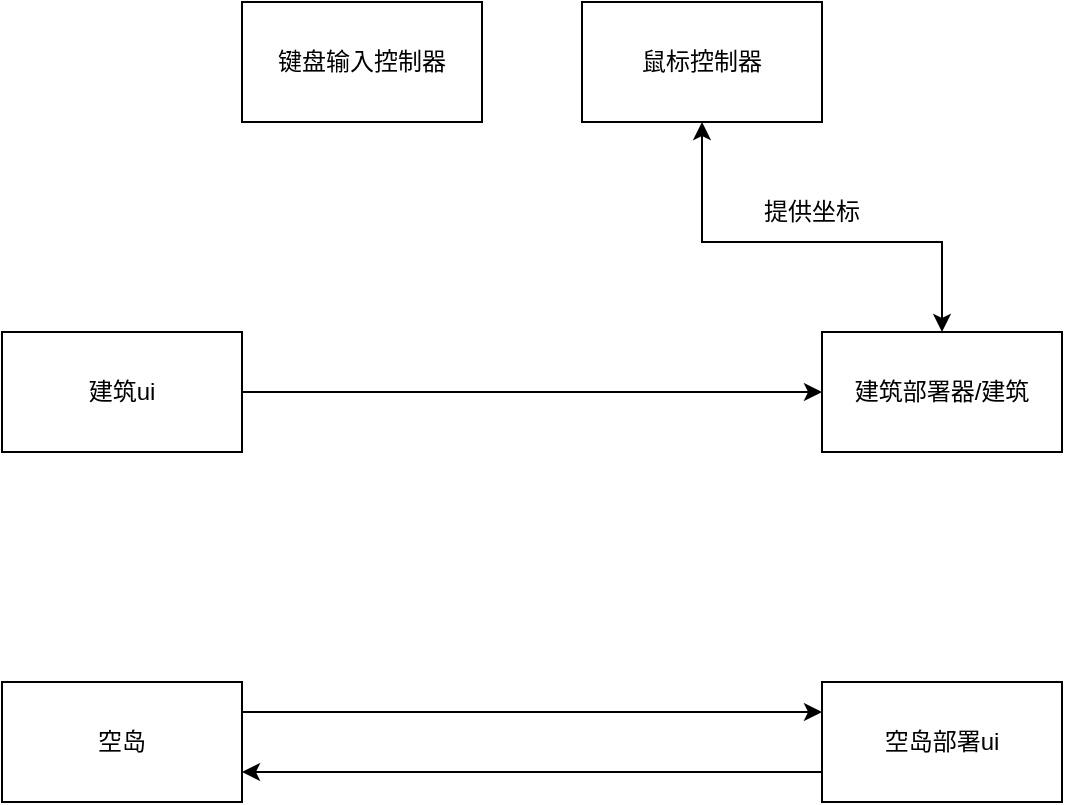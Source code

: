 <mxfile version="22.0.4" type="github">
  <diagram name="第 1 页" id="jvzoNOqtIQZwXLVlRyVT">
    <mxGraphModel dx="2074" dy="1110" grid="1" gridSize="10" guides="1" tooltips="1" connect="1" arrows="1" fold="1" page="1" pageScale="1" pageWidth="1169" pageHeight="1654" math="0" shadow="0">
      <root>
        <mxCell id="0" />
        <mxCell id="1" parent="0" />
        <mxCell id="5YAuUr7-EFnRyluyOnAY-1" value="键盘输入控制器" style="rounded=0;whiteSpace=wrap;html=1;" vertex="1" parent="1">
          <mxGeometry x="270" y="70" width="120" height="60" as="geometry" />
        </mxCell>
        <mxCell id="5YAuUr7-EFnRyluyOnAY-2" value="鼠标控制器" style="rounded=0;whiteSpace=wrap;html=1;" vertex="1" parent="1">
          <mxGeometry x="440" y="70" width="120" height="60" as="geometry" />
        </mxCell>
        <mxCell id="5YAuUr7-EFnRyluyOnAY-3" value="建筑ui" style="rounded=0;whiteSpace=wrap;html=1;" vertex="1" parent="1">
          <mxGeometry x="150" y="235" width="120" height="60" as="geometry" />
        </mxCell>
        <mxCell id="5YAuUr7-EFnRyluyOnAY-10" value="" style="edgeStyle=orthogonalEdgeStyle;rounded=0;orthogonalLoop=1;jettySize=auto;html=1;exitX=1;exitY=0.25;exitDx=0;exitDy=0;entryX=0;entryY=0.25;entryDx=0;entryDy=0;" edge="1" parent="1" source="5YAuUr7-EFnRyluyOnAY-5" target="5YAuUr7-EFnRyluyOnAY-9">
          <mxGeometry relative="1" as="geometry" />
        </mxCell>
        <mxCell id="5YAuUr7-EFnRyluyOnAY-5" value="空岛" style="rounded=0;whiteSpace=wrap;html=1;" vertex="1" parent="1">
          <mxGeometry x="150" y="410" width="120" height="60" as="geometry" />
        </mxCell>
        <mxCell id="5YAuUr7-EFnRyluyOnAY-6" value="建筑部署器/建筑" style="rounded=0;whiteSpace=wrap;html=1;" vertex="1" parent="1">
          <mxGeometry x="560" y="235" width="120" height="60" as="geometry" />
        </mxCell>
        <mxCell id="5YAuUr7-EFnRyluyOnAY-7" value="" style="endArrow=classic;html=1;rounded=0;exitX=1;exitY=0.5;exitDx=0;exitDy=0;entryX=0;entryY=0.5;entryDx=0;entryDy=0;" edge="1" parent="1" source="5YAuUr7-EFnRyluyOnAY-3" target="5YAuUr7-EFnRyluyOnAY-6">
          <mxGeometry width="50" height="50" relative="1" as="geometry">
            <mxPoint x="680" y="580" as="sourcePoint" />
            <mxPoint x="730" y="530" as="targetPoint" />
          </mxGeometry>
        </mxCell>
        <mxCell id="5YAuUr7-EFnRyluyOnAY-9" value="空岛部署ui" style="whiteSpace=wrap;html=1;rounded=0;" vertex="1" parent="1">
          <mxGeometry x="560" y="410" width="120" height="60" as="geometry" />
        </mxCell>
        <mxCell id="5YAuUr7-EFnRyluyOnAY-14" value="" style="endArrow=classic;html=1;rounded=0;exitX=0;exitY=0.75;exitDx=0;exitDy=0;entryX=1;entryY=0.75;entryDx=0;entryDy=0;" edge="1" parent="1" source="5YAuUr7-EFnRyluyOnAY-9" target="5YAuUr7-EFnRyluyOnAY-5">
          <mxGeometry width="50" height="50" relative="1" as="geometry">
            <mxPoint x="730" y="450" as="sourcePoint" />
            <mxPoint x="780" y="400" as="targetPoint" />
          </mxGeometry>
        </mxCell>
        <mxCell id="5YAuUr7-EFnRyluyOnAY-15" value="" style="endArrow=classic;startArrow=classic;html=1;rounded=0;exitX=0.5;exitY=1;exitDx=0;exitDy=0;entryX=0.5;entryY=0;entryDx=0;entryDy=0;" edge="1" parent="1" source="5YAuUr7-EFnRyluyOnAY-2" target="5YAuUr7-EFnRyluyOnAY-6">
          <mxGeometry width="50" height="50" relative="1" as="geometry">
            <mxPoint x="680" y="410" as="sourcePoint" />
            <mxPoint x="730" y="360" as="targetPoint" />
            <Array as="points">
              <mxPoint x="500" y="190" />
              <mxPoint x="620" y="190" />
            </Array>
          </mxGeometry>
        </mxCell>
        <mxCell id="5YAuUr7-EFnRyluyOnAY-17" value="提供坐标" style="text;html=1;strokeColor=none;fillColor=none;align=center;verticalAlign=middle;whiteSpace=wrap;rounded=0;" vertex="1" parent="1">
          <mxGeometry x="525" y="160" width="60" height="30" as="geometry" />
        </mxCell>
      </root>
    </mxGraphModel>
  </diagram>
</mxfile>
